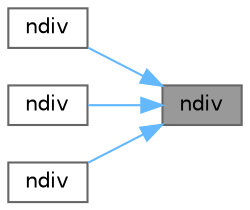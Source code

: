 digraph "ndiv"
{
 // LATEX_PDF_SIZE
  bgcolor="transparent";
  edge [fontname=Helvetica,fontsize=10,labelfontname=Helvetica,labelfontsize=10];
  node [fontname=Helvetica,fontsize=10,shape=box,height=0.2,width=0.4];
  rankdir="RL";
  Node1 [id="Node000001",label="ndiv",height=0.2,width=0.4,color="gray40", fillcolor="grey60", style="filled", fontcolor="black",tooltip=" "];
  Node1 -> Node2 [id="edge1_Node000001_Node000002",dir="back",color="steelblue1",style="solid",tooltip=" "];
  Node2 [id="Node000002",label="ndiv",height=0.2,width=0.4,color="grey40", fillcolor="white", style="filled",URL="$namespaceFoam_1_1fam.html#abdce73e7d00e5772e7dd4568a3c5c73d",tooltip=" "];
  Node1 -> Node3 [id="edge2_Node000001_Node000003",dir="back",color="steelblue1",style="solid",tooltip=" "];
  Node3 [id="Node000003",label="ndiv",height=0.2,width=0.4,color="grey40", fillcolor="white", style="filled",URL="$namespaceFoam_1_1fam.html#ab6824b4fef61de223f1bd300c2901811",tooltip=" "];
  Node1 -> Node4 [id="edge3_Node000001_Node000004",dir="back",color="steelblue1",style="solid",tooltip=" "];
  Node4 [id="Node000004",label="ndiv",height=0.2,width=0.4,color="grey40", fillcolor="white", style="filled",URL="$namespaceFoam_1_1fam.html#add84804b8741c0f3d629c1570f17b693",tooltip=" "];
}
